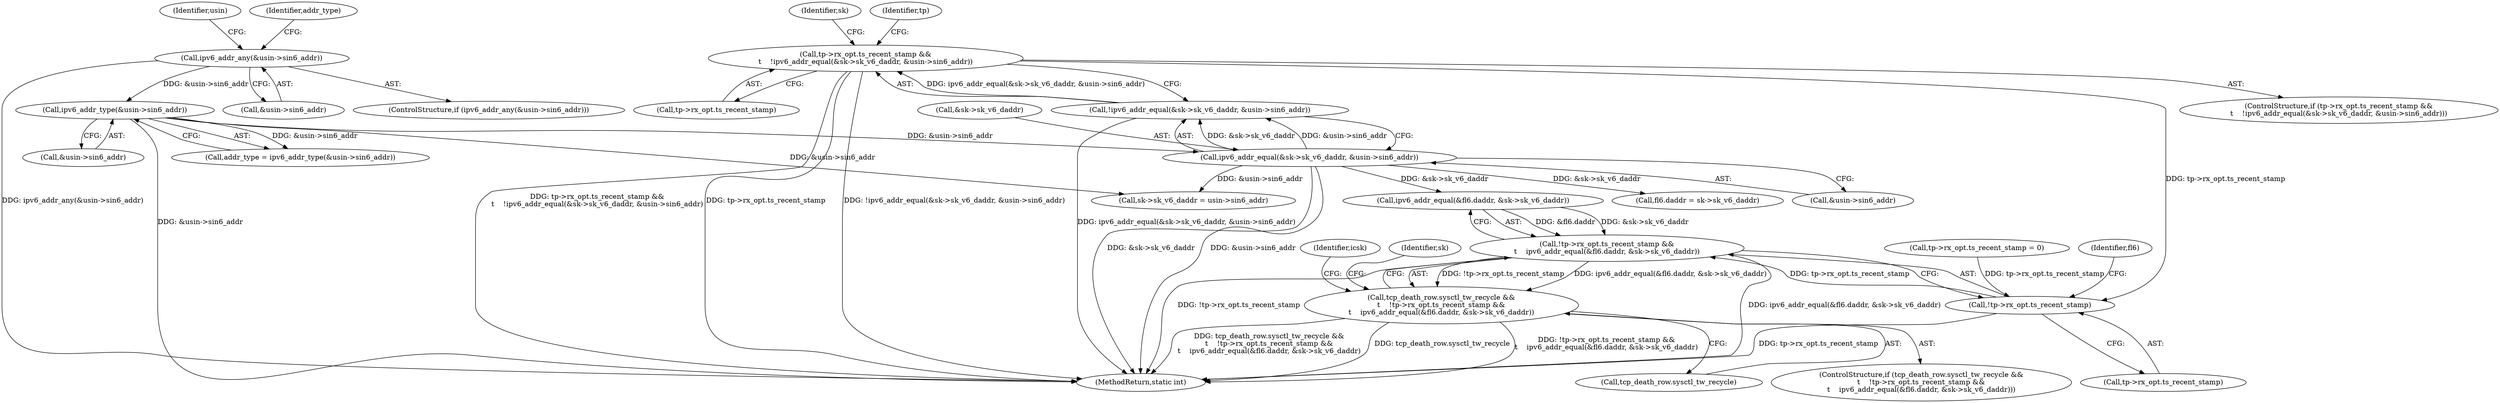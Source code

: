 digraph "0_linux_45f6fad84cc305103b28d73482b344d7f5b76f39_15@pointer" {
"1000285" [label="(Call,tp->rx_opt.ts_recent_stamp &&\n\t    !ipv6_addr_equal(&sk->sk_v6_daddr, &usin->sin6_addr))"];
"1000291" [label="(Call,!ipv6_addr_equal(&sk->sk_v6_daddr, &usin->sin6_addr))"];
"1000292" [label="(Call,ipv6_addr_equal(&sk->sk_v6_daddr, &usin->sin6_addr))"];
"1000227" [label="(Call,ipv6_addr_type(&usin->sin6_addr))"];
"1000211" [label="(Call,ipv6_addr_any(&usin->sin6_addr))"];
"1000587" [label="(Call,!tp->rx_opt.ts_recent_stamp)"];
"1000586" [label="(Call,!tp->rx_opt.ts_recent_stamp &&\n\t    ipv6_addr_equal(&fl6.daddr, &sk->sk_v6_daddr))"];
"1000582" [label="(Call,tcp_death_row.sysctl_tw_recycle &&\n\t    !tp->rx_opt.ts_recent_stamp &&\n\t    ipv6_addr_equal(&fl6.daddr, &sk->sk_v6_daddr))"];
"1000220" [label="(Identifier,usin)"];
"1000228" [label="(Call,&usin->sin6_addr)"];
"1000581" [label="(ControlStructure,if (tcp_death_row.sysctl_tw_recycle &&\n\t    !tp->rx_opt.ts_recent_stamp &&\n\t    ipv6_addr_equal(&fl6.daddr, &sk->sk_v6_daddr)))"];
"1000227" [label="(Call,ipv6_addr_type(&usin->sin6_addr))"];
"1000587" [label="(Call,!tp->rx_opt.ts_recent_stamp)"];
"1000309" [label="(Call,tp->rx_opt.ts_recent_stamp = 0)"];
"1000321" [label="(Call,sk->sk_v6_daddr = usin->sin6_addr)"];
"1000603" [label="(Identifier,sk)"];
"1000717" [label="(MethodReturn,static int)"];
"1000293" [label="(Call,&sk->sk_v6_daddr)"];
"1000593" [label="(Call,ipv6_addr_equal(&fl6.daddr, &sk->sk_v6_daddr))"];
"1000211" [label="(Call,ipv6_addr_any(&usin->sin6_addr))"];
"1000461" [label="(Call,fl6.daddr = sk->sk_v6_daddr)"];
"1000226" [label="(Identifier,addr_type)"];
"1000588" [label="(Call,tp->rx_opt.ts_recent_stamp)"];
"1000225" [label="(Call,addr_type = ipv6_addr_type(&usin->sin6_addr))"];
"1000583" [label="(Call,tcp_death_row.sysctl_tw_recycle)"];
"1000323" [label="(Identifier,sk)"];
"1000284" [label="(ControlStructure,if (tp->rx_opt.ts_recent_stamp &&\n\t    !ipv6_addr_equal(&sk->sk_v6_daddr, &usin->sin6_addr)))"];
"1000607" [label="(Identifier,icsk)"];
"1000285" [label="(Call,tp->rx_opt.ts_recent_stamp &&\n\t    !ipv6_addr_equal(&sk->sk_v6_daddr, &usin->sin6_addr))"];
"1000305" [label="(Identifier,tp)"];
"1000596" [label="(Identifier,fl6)"];
"1000212" [label="(Call,&usin->sin6_addr)"];
"1000292" [label="(Call,ipv6_addr_equal(&sk->sk_v6_daddr, &usin->sin6_addr))"];
"1000291" [label="(Call,!ipv6_addr_equal(&sk->sk_v6_daddr, &usin->sin6_addr))"];
"1000586" [label="(Call,!tp->rx_opt.ts_recent_stamp &&\n\t    ipv6_addr_equal(&fl6.daddr, &sk->sk_v6_daddr))"];
"1000286" [label="(Call,tp->rx_opt.ts_recent_stamp)"];
"1000210" [label="(ControlStructure,if (ipv6_addr_any(&usin->sin6_addr)))"];
"1000297" [label="(Call,&usin->sin6_addr)"];
"1000582" [label="(Call,tcp_death_row.sysctl_tw_recycle &&\n\t    !tp->rx_opt.ts_recent_stamp &&\n\t    ipv6_addr_equal(&fl6.daddr, &sk->sk_v6_daddr))"];
"1000285" -> "1000284"  [label="AST: "];
"1000285" -> "1000286"  [label="CFG: "];
"1000285" -> "1000291"  [label="CFG: "];
"1000286" -> "1000285"  [label="AST: "];
"1000291" -> "1000285"  [label="AST: "];
"1000305" -> "1000285"  [label="CFG: "];
"1000323" -> "1000285"  [label="CFG: "];
"1000285" -> "1000717"  [label="DDG: tp->rx_opt.ts_recent_stamp"];
"1000285" -> "1000717"  [label="DDG: !ipv6_addr_equal(&sk->sk_v6_daddr, &usin->sin6_addr)"];
"1000285" -> "1000717"  [label="DDG: tp->rx_opt.ts_recent_stamp &&\n\t    !ipv6_addr_equal(&sk->sk_v6_daddr, &usin->sin6_addr)"];
"1000291" -> "1000285"  [label="DDG: ipv6_addr_equal(&sk->sk_v6_daddr, &usin->sin6_addr)"];
"1000285" -> "1000587"  [label="DDG: tp->rx_opt.ts_recent_stamp"];
"1000291" -> "1000292"  [label="CFG: "];
"1000292" -> "1000291"  [label="AST: "];
"1000291" -> "1000717"  [label="DDG: ipv6_addr_equal(&sk->sk_v6_daddr, &usin->sin6_addr)"];
"1000292" -> "1000291"  [label="DDG: &sk->sk_v6_daddr"];
"1000292" -> "1000291"  [label="DDG: &usin->sin6_addr"];
"1000292" -> "1000297"  [label="CFG: "];
"1000293" -> "1000292"  [label="AST: "];
"1000297" -> "1000292"  [label="AST: "];
"1000292" -> "1000717"  [label="DDG: &sk->sk_v6_daddr"];
"1000292" -> "1000717"  [label="DDG: &usin->sin6_addr"];
"1000227" -> "1000292"  [label="DDG: &usin->sin6_addr"];
"1000292" -> "1000321"  [label="DDG: &usin->sin6_addr"];
"1000292" -> "1000461"  [label="DDG: &sk->sk_v6_daddr"];
"1000292" -> "1000593"  [label="DDG: &sk->sk_v6_daddr"];
"1000227" -> "1000225"  [label="AST: "];
"1000227" -> "1000228"  [label="CFG: "];
"1000228" -> "1000227"  [label="AST: "];
"1000225" -> "1000227"  [label="CFG: "];
"1000227" -> "1000717"  [label="DDG: &usin->sin6_addr"];
"1000227" -> "1000225"  [label="DDG: &usin->sin6_addr"];
"1000211" -> "1000227"  [label="DDG: &usin->sin6_addr"];
"1000227" -> "1000321"  [label="DDG: &usin->sin6_addr"];
"1000211" -> "1000210"  [label="AST: "];
"1000211" -> "1000212"  [label="CFG: "];
"1000212" -> "1000211"  [label="AST: "];
"1000220" -> "1000211"  [label="CFG: "];
"1000226" -> "1000211"  [label="CFG: "];
"1000211" -> "1000717"  [label="DDG: ipv6_addr_any(&usin->sin6_addr)"];
"1000587" -> "1000586"  [label="AST: "];
"1000587" -> "1000588"  [label="CFG: "];
"1000588" -> "1000587"  [label="AST: "];
"1000596" -> "1000587"  [label="CFG: "];
"1000586" -> "1000587"  [label="CFG: "];
"1000587" -> "1000717"  [label="DDG: tp->rx_opt.ts_recent_stamp"];
"1000587" -> "1000586"  [label="DDG: tp->rx_opt.ts_recent_stamp"];
"1000309" -> "1000587"  [label="DDG: tp->rx_opt.ts_recent_stamp"];
"1000586" -> "1000582"  [label="AST: "];
"1000586" -> "1000593"  [label="CFG: "];
"1000593" -> "1000586"  [label="AST: "];
"1000582" -> "1000586"  [label="CFG: "];
"1000586" -> "1000717"  [label="DDG: !tp->rx_opt.ts_recent_stamp"];
"1000586" -> "1000717"  [label="DDG: ipv6_addr_equal(&fl6.daddr, &sk->sk_v6_daddr)"];
"1000586" -> "1000582"  [label="DDG: !tp->rx_opt.ts_recent_stamp"];
"1000586" -> "1000582"  [label="DDG: ipv6_addr_equal(&fl6.daddr, &sk->sk_v6_daddr)"];
"1000593" -> "1000586"  [label="DDG: &fl6.daddr"];
"1000593" -> "1000586"  [label="DDG: &sk->sk_v6_daddr"];
"1000582" -> "1000581"  [label="AST: "];
"1000582" -> "1000583"  [label="CFG: "];
"1000583" -> "1000582"  [label="AST: "];
"1000603" -> "1000582"  [label="CFG: "];
"1000607" -> "1000582"  [label="CFG: "];
"1000582" -> "1000717"  [label="DDG: tcp_death_row.sysctl_tw_recycle"];
"1000582" -> "1000717"  [label="DDG: !tp->rx_opt.ts_recent_stamp &&\n\t    ipv6_addr_equal(&fl6.daddr, &sk->sk_v6_daddr)"];
"1000582" -> "1000717"  [label="DDG: tcp_death_row.sysctl_tw_recycle &&\n\t    !tp->rx_opt.ts_recent_stamp &&\n\t    ipv6_addr_equal(&fl6.daddr, &sk->sk_v6_daddr)"];
}
